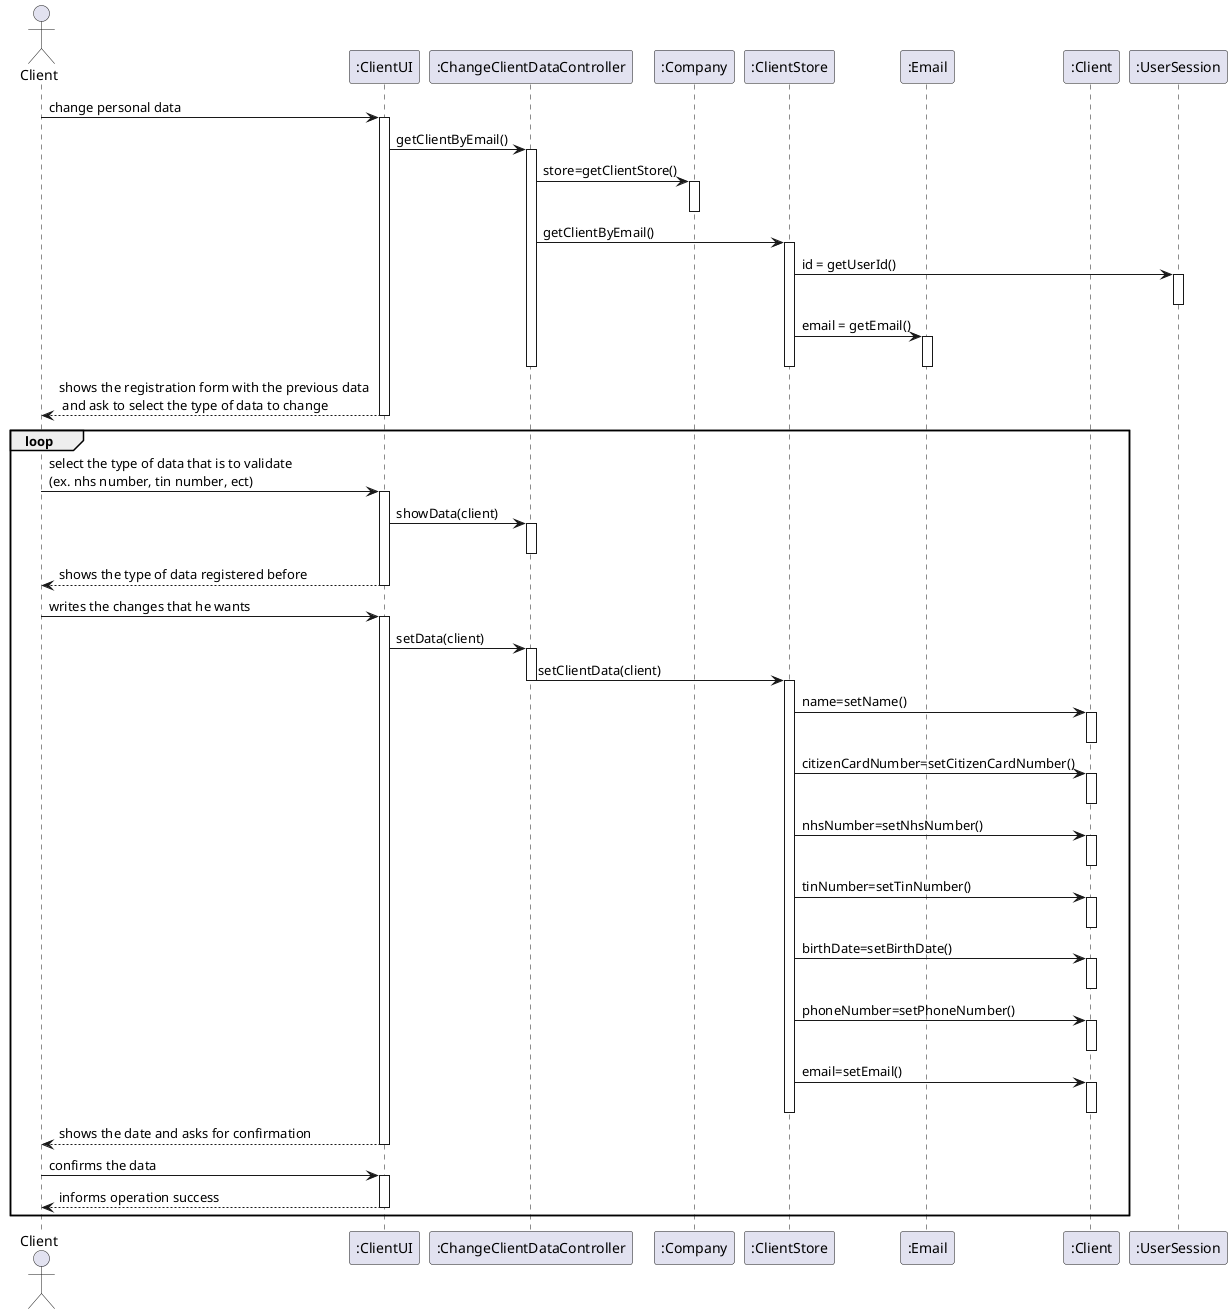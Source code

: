 @startuml
'https://plantuml.com/sequence-diagram

actor Client as CLT
participant ":ClientUI" as UI
participant ":ChangeClientDataController" as CTRL
participant ":Company" as COMP
participant ":ClientStore" as STR
participant ":Email" as EM
participant ":Client" as CL
participant ":UserSession" as US

CLT -> UI : change personal data
activate UI
UI-> CTRL : getClientByEmail()
activate CTRL
CTRL-> COMP : store=getClientStore()
activate COMP
deactivate COMP
CTRL->STR : getClientByEmail()
activate STR
STR -> US : id = getUserId()
activate US
deactivate US

STR->EM: email = getEmail()
activate EM
deactivate EM

deactivate STR


deactivate CTRL



UI--> CLT : shows the registration form with the previous data \n and ask to select the type of data to change


deactivate UI








loop
CLT -> UI : select the type of data that is to validate\n(ex. nhs number, tin number, ect)
activate UI
UI-> CTRL : showData(client)
activate CTRL
deactivate CTRL
UI--> CLT : shows the type of data registered before

deactivate UI

CLT -> UI : writes the changes that he wants
activate UI
UI-> CTRL : setData(client)
activate CTRL
CTRL->STR :setClientData(client)
deactivate CTRL

activate STR
STR->CL : name=setName()
activate CL
deactivate CL
STR->CL : citizenCardNumber=setCitizenCardNumber()
activate CL
deactivate CL
STR->CL : nhsNumber=setNhsNumber()
activate CL
deactivate CL
STR->CL : tinNumber=setTinNumber()
activate CL
deactivate CL
STR->CL : birthDate=setBirthDate()
activate CL
deactivate CL
STR->CL : phoneNumber=setPhoneNumber()
activate CL
deactivate CL
STR->CL : email=setEmail()
activate CL
deactivate CL
deactivate STR
UI--> CLT : shows the date and asks for confirmation
deactivate UI


CLT -> UI : confirms the data
activate UI
UI--> CLT : informs operation success
deactivate UI
end

@enduml
